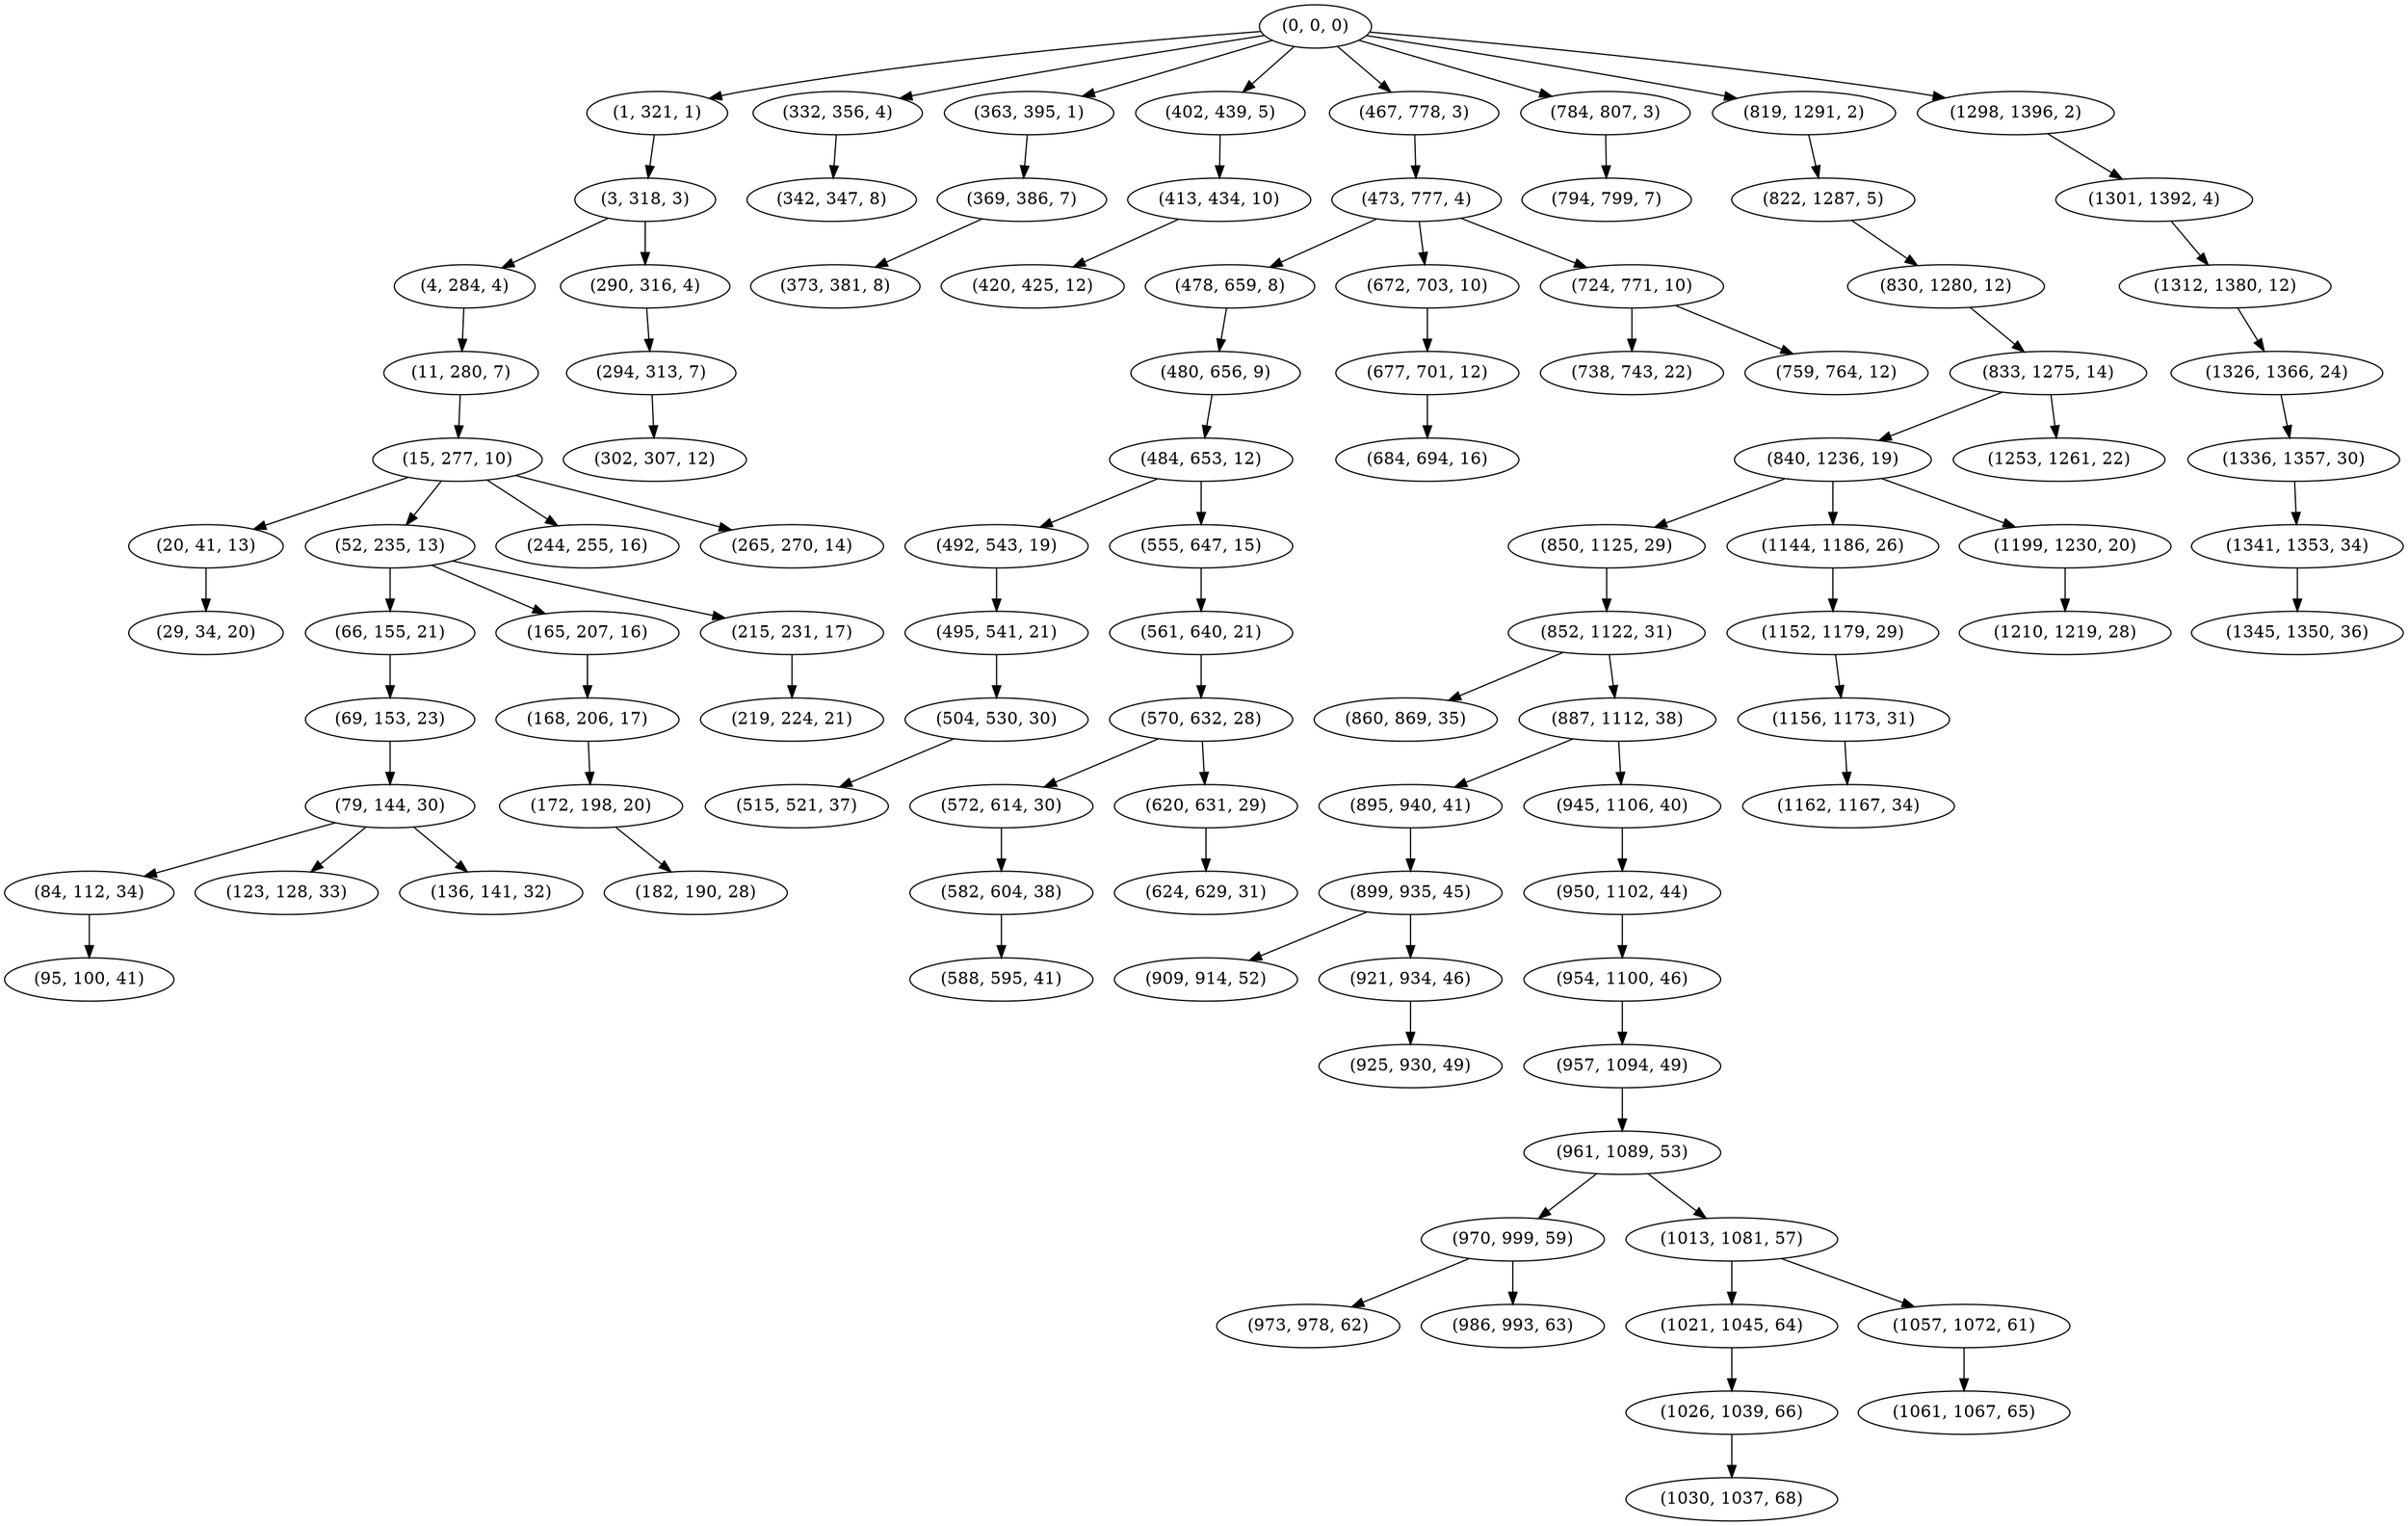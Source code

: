 digraph tree {
    "(0, 0, 0)";
    "(1, 321, 1)";
    "(3, 318, 3)";
    "(4, 284, 4)";
    "(11, 280, 7)";
    "(15, 277, 10)";
    "(20, 41, 13)";
    "(29, 34, 20)";
    "(52, 235, 13)";
    "(66, 155, 21)";
    "(69, 153, 23)";
    "(79, 144, 30)";
    "(84, 112, 34)";
    "(95, 100, 41)";
    "(123, 128, 33)";
    "(136, 141, 32)";
    "(165, 207, 16)";
    "(168, 206, 17)";
    "(172, 198, 20)";
    "(182, 190, 28)";
    "(215, 231, 17)";
    "(219, 224, 21)";
    "(244, 255, 16)";
    "(265, 270, 14)";
    "(290, 316, 4)";
    "(294, 313, 7)";
    "(302, 307, 12)";
    "(332, 356, 4)";
    "(342, 347, 8)";
    "(363, 395, 1)";
    "(369, 386, 7)";
    "(373, 381, 8)";
    "(402, 439, 5)";
    "(413, 434, 10)";
    "(420, 425, 12)";
    "(467, 778, 3)";
    "(473, 777, 4)";
    "(478, 659, 8)";
    "(480, 656, 9)";
    "(484, 653, 12)";
    "(492, 543, 19)";
    "(495, 541, 21)";
    "(504, 530, 30)";
    "(515, 521, 37)";
    "(555, 647, 15)";
    "(561, 640, 21)";
    "(570, 632, 28)";
    "(572, 614, 30)";
    "(582, 604, 38)";
    "(588, 595, 41)";
    "(620, 631, 29)";
    "(624, 629, 31)";
    "(672, 703, 10)";
    "(677, 701, 12)";
    "(684, 694, 16)";
    "(724, 771, 10)";
    "(738, 743, 22)";
    "(759, 764, 12)";
    "(784, 807, 3)";
    "(794, 799, 7)";
    "(819, 1291, 2)";
    "(822, 1287, 5)";
    "(830, 1280, 12)";
    "(833, 1275, 14)";
    "(840, 1236, 19)";
    "(850, 1125, 29)";
    "(852, 1122, 31)";
    "(860, 869, 35)";
    "(887, 1112, 38)";
    "(895, 940, 41)";
    "(899, 935, 45)";
    "(909, 914, 52)";
    "(921, 934, 46)";
    "(925, 930, 49)";
    "(945, 1106, 40)";
    "(950, 1102, 44)";
    "(954, 1100, 46)";
    "(957, 1094, 49)";
    "(961, 1089, 53)";
    "(970, 999, 59)";
    "(973, 978, 62)";
    "(986, 993, 63)";
    "(1013, 1081, 57)";
    "(1021, 1045, 64)";
    "(1026, 1039, 66)";
    "(1030, 1037, 68)";
    "(1057, 1072, 61)";
    "(1061, 1067, 65)";
    "(1144, 1186, 26)";
    "(1152, 1179, 29)";
    "(1156, 1173, 31)";
    "(1162, 1167, 34)";
    "(1199, 1230, 20)";
    "(1210, 1219, 28)";
    "(1253, 1261, 22)";
    "(1298, 1396, 2)";
    "(1301, 1392, 4)";
    "(1312, 1380, 12)";
    "(1326, 1366, 24)";
    "(1336, 1357, 30)";
    "(1341, 1353, 34)";
    "(1345, 1350, 36)";
    "(0, 0, 0)" -> "(1, 321, 1)";
    "(0, 0, 0)" -> "(332, 356, 4)";
    "(0, 0, 0)" -> "(363, 395, 1)";
    "(0, 0, 0)" -> "(402, 439, 5)";
    "(0, 0, 0)" -> "(467, 778, 3)";
    "(0, 0, 0)" -> "(784, 807, 3)";
    "(0, 0, 0)" -> "(819, 1291, 2)";
    "(0, 0, 0)" -> "(1298, 1396, 2)";
    "(1, 321, 1)" -> "(3, 318, 3)";
    "(3, 318, 3)" -> "(4, 284, 4)";
    "(3, 318, 3)" -> "(290, 316, 4)";
    "(4, 284, 4)" -> "(11, 280, 7)";
    "(11, 280, 7)" -> "(15, 277, 10)";
    "(15, 277, 10)" -> "(20, 41, 13)";
    "(15, 277, 10)" -> "(52, 235, 13)";
    "(15, 277, 10)" -> "(244, 255, 16)";
    "(15, 277, 10)" -> "(265, 270, 14)";
    "(20, 41, 13)" -> "(29, 34, 20)";
    "(52, 235, 13)" -> "(66, 155, 21)";
    "(52, 235, 13)" -> "(165, 207, 16)";
    "(52, 235, 13)" -> "(215, 231, 17)";
    "(66, 155, 21)" -> "(69, 153, 23)";
    "(69, 153, 23)" -> "(79, 144, 30)";
    "(79, 144, 30)" -> "(84, 112, 34)";
    "(79, 144, 30)" -> "(123, 128, 33)";
    "(79, 144, 30)" -> "(136, 141, 32)";
    "(84, 112, 34)" -> "(95, 100, 41)";
    "(165, 207, 16)" -> "(168, 206, 17)";
    "(168, 206, 17)" -> "(172, 198, 20)";
    "(172, 198, 20)" -> "(182, 190, 28)";
    "(215, 231, 17)" -> "(219, 224, 21)";
    "(290, 316, 4)" -> "(294, 313, 7)";
    "(294, 313, 7)" -> "(302, 307, 12)";
    "(332, 356, 4)" -> "(342, 347, 8)";
    "(363, 395, 1)" -> "(369, 386, 7)";
    "(369, 386, 7)" -> "(373, 381, 8)";
    "(402, 439, 5)" -> "(413, 434, 10)";
    "(413, 434, 10)" -> "(420, 425, 12)";
    "(467, 778, 3)" -> "(473, 777, 4)";
    "(473, 777, 4)" -> "(478, 659, 8)";
    "(473, 777, 4)" -> "(672, 703, 10)";
    "(473, 777, 4)" -> "(724, 771, 10)";
    "(478, 659, 8)" -> "(480, 656, 9)";
    "(480, 656, 9)" -> "(484, 653, 12)";
    "(484, 653, 12)" -> "(492, 543, 19)";
    "(484, 653, 12)" -> "(555, 647, 15)";
    "(492, 543, 19)" -> "(495, 541, 21)";
    "(495, 541, 21)" -> "(504, 530, 30)";
    "(504, 530, 30)" -> "(515, 521, 37)";
    "(555, 647, 15)" -> "(561, 640, 21)";
    "(561, 640, 21)" -> "(570, 632, 28)";
    "(570, 632, 28)" -> "(572, 614, 30)";
    "(570, 632, 28)" -> "(620, 631, 29)";
    "(572, 614, 30)" -> "(582, 604, 38)";
    "(582, 604, 38)" -> "(588, 595, 41)";
    "(620, 631, 29)" -> "(624, 629, 31)";
    "(672, 703, 10)" -> "(677, 701, 12)";
    "(677, 701, 12)" -> "(684, 694, 16)";
    "(724, 771, 10)" -> "(738, 743, 22)";
    "(724, 771, 10)" -> "(759, 764, 12)";
    "(784, 807, 3)" -> "(794, 799, 7)";
    "(819, 1291, 2)" -> "(822, 1287, 5)";
    "(822, 1287, 5)" -> "(830, 1280, 12)";
    "(830, 1280, 12)" -> "(833, 1275, 14)";
    "(833, 1275, 14)" -> "(840, 1236, 19)";
    "(833, 1275, 14)" -> "(1253, 1261, 22)";
    "(840, 1236, 19)" -> "(850, 1125, 29)";
    "(840, 1236, 19)" -> "(1144, 1186, 26)";
    "(840, 1236, 19)" -> "(1199, 1230, 20)";
    "(850, 1125, 29)" -> "(852, 1122, 31)";
    "(852, 1122, 31)" -> "(860, 869, 35)";
    "(852, 1122, 31)" -> "(887, 1112, 38)";
    "(887, 1112, 38)" -> "(895, 940, 41)";
    "(887, 1112, 38)" -> "(945, 1106, 40)";
    "(895, 940, 41)" -> "(899, 935, 45)";
    "(899, 935, 45)" -> "(909, 914, 52)";
    "(899, 935, 45)" -> "(921, 934, 46)";
    "(921, 934, 46)" -> "(925, 930, 49)";
    "(945, 1106, 40)" -> "(950, 1102, 44)";
    "(950, 1102, 44)" -> "(954, 1100, 46)";
    "(954, 1100, 46)" -> "(957, 1094, 49)";
    "(957, 1094, 49)" -> "(961, 1089, 53)";
    "(961, 1089, 53)" -> "(970, 999, 59)";
    "(961, 1089, 53)" -> "(1013, 1081, 57)";
    "(970, 999, 59)" -> "(973, 978, 62)";
    "(970, 999, 59)" -> "(986, 993, 63)";
    "(1013, 1081, 57)" -> "(1021, 1045, 64)";
    "(1013, 1081, 57)" -> "(1057, 1072, 61)";
    "(1021, 1045, 64)" -> "(1026, 1039, 66)";
    "(1026, 1039, 66)" -> "(1030, 1037, 68)";
    "(1057, 1072, 61)" -> "(1061, 1067, 65)";
    "(1144, 1186, 26)" -> "(1152, 1179, 29)";
    "(1152, 1179, 29)" -> "(1156, 1173, 31)";
    "(1156, 1173, 31)" -> "(1162, 1167, 34)";
    "(1199, 1230, 20)" -> "(1210, 1219, 28)";
    "(1298, 1396, 2)" -> "(1301, 1392, 4)";
    "(1301, 1392, 4)" -> "(1312, 1380, 12)";
    "(1312, 1380, 12)" -> "(1326, 1366, 24)";
    "(1326, 1366, 24)" -> "(1336, 1357, 30)";
    "(1336, 1357, 30)" -> "(1341, 1353, 34)";
    "(1341, 1353, 34)" -> "(1345, 1350, 36)";
}
